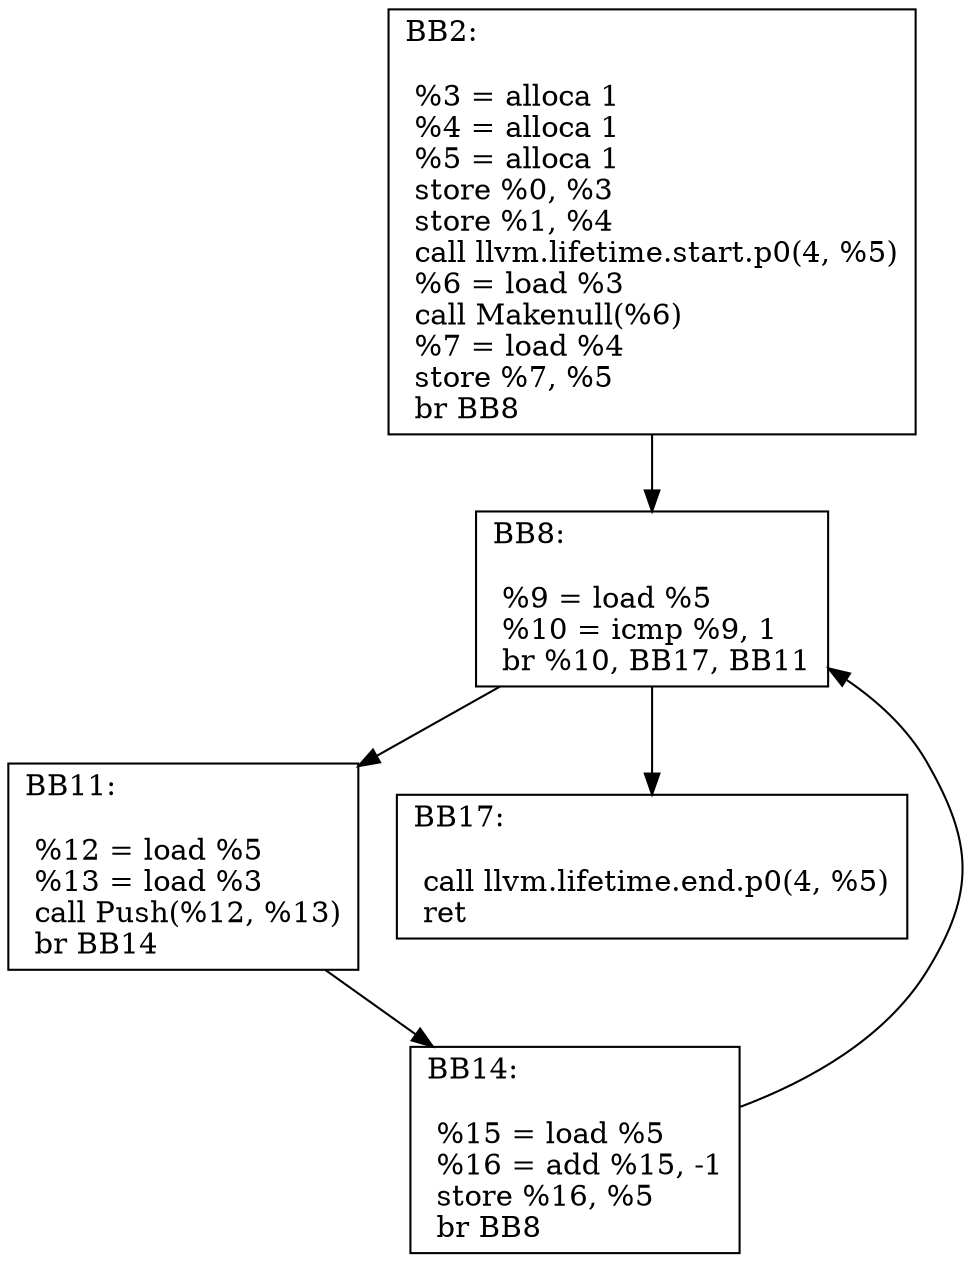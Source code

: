 digraph "CFG of Init function"{
	BB2[shape=record,label="{BB2:\l\l
	 %3 = alloca  1\l	 %4 = alloca  1\l	 %5 = alloca  1\l	 store  %0,  %3\l	 store  %1,  %4\l	 call llvm.lifetime.start.p0(4, %5)\l	 %6 = load  %3\l	 call Makenull(%6)\l	 %7 = load  %4\l	 store  %7,  %5\l	 br BB8\l	}"];
	BB2 -> BB8
	BB8[shape=record,label="{BB8:\l\l
	 %9 = load  %5\l	 %10 = icmp  %9,  1\l	 br %10, BB17, BB11\l	}"];
	BB8 -> BB11
	BB8 -> BB17
	BB11[shape=record,label="{BB11:\l\l
	 %12 = load  %5\l	 %13 = load  %3\l	 call Push(%12, %13)\l	 br BB14\l	}"];
	BB11 -> BB14
	BB14[shape=record,label="{BB14:\l\l
	 %15 = load  %5\l	 %16 = add  %15,  -1\l	 store  %16,  %5\l	 br BB8\l	}"];
	BB14 -> BB8
	BB17[shape=record,label="{BB17:\l\l
	 call llvm.lifetime.end.p0(4, %5)\l	 ret \l	}"];
}
